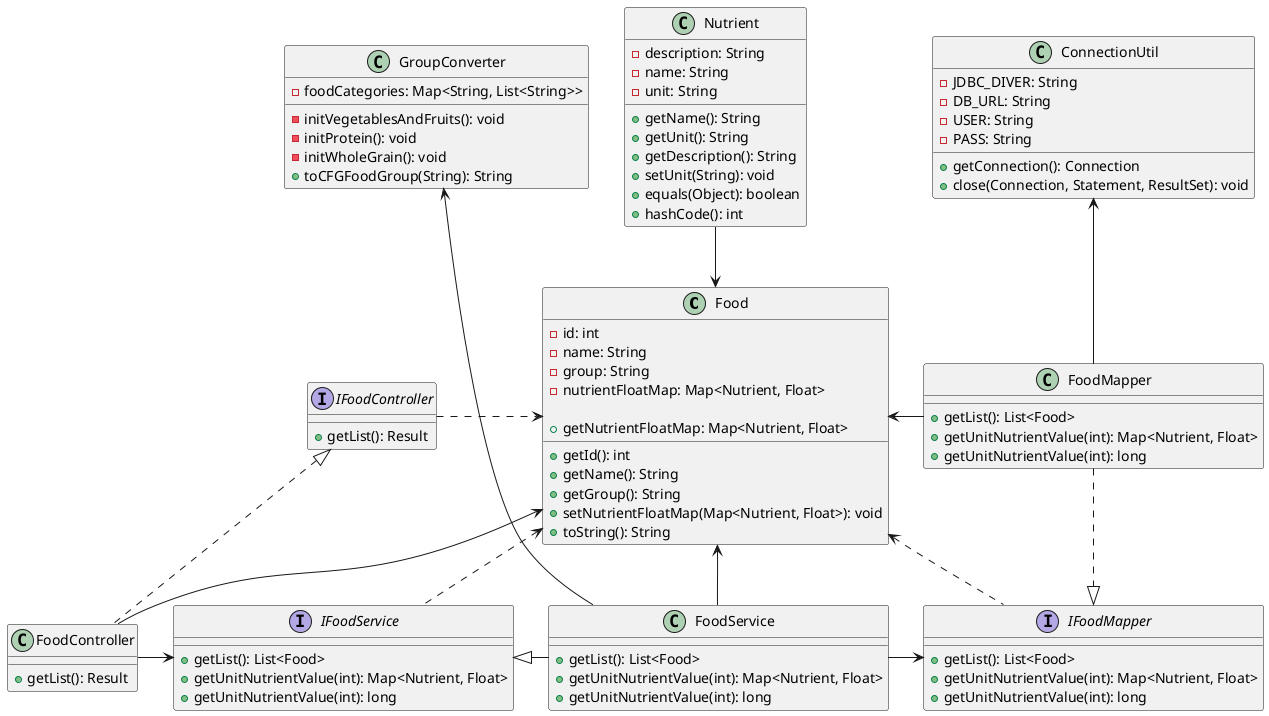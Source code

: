@startuml
'https://plantuml.com/class-diagram

class Food {
  - id: int
  - name: String
  - group: String
  - nutrientFloatMap: Map<Nutrient, Float>

  + getId(): int
  + getName(): String
  + getGroup(): String
  + getNutrientFloatMap: Map<Nutrient, Float>
  + setNutrientFloatMap(Map<Nutrient, Float>): void
  + toString(): String
}

class Nutrient {
  - description: String
  - name: String
  - unit: String

  + getName(): String
  + getUnit(): String
  + getDescription(): String
  + setUnit(String): void
  + equals(Object): boolean
  + hashCode(): int
}

interface IFoodController {
  + getList(): Result
}

interface IFoodService {
  + getList(): List<Food>
  + getUnitNutrientValue(int): Map<Nutrient, Float>
  + getUnitNutrientValue(int): long
}

interface IFoodMapper {
  + getList(): List<Food>
  + getUnitNutrientValue(int): Map<Nutrient, Float>
  + getUnitNutrientValue(int): long
}

class FoodController {
  + getList(): Result
}

class FoodService {
  + getList(): List<Food>
  + getUnitNutrientValue(int): Map<Nutrient, Float>
  + getUnitNutrientValue(int): long
}

class FoodMapper {
  + getList(): List<Food>
  + getUnitNutrientValue(int): Map<Nutrient, Float>
  + getUnitNutrientValue(int): long
}

class ConnectionUtil {
  - JDBC_DIVER: String
  - DB_URL: String
  - USER: String
  - PASS: String

  + getConnection(): Connection
  + close(Connection, Statement, ResultSet): void
}

IFoodController <|.. FoodController
FoodController -right-> IFoodService
FoodService -left-|> IFoodService
Food <.left. IFoodController
Food <-up- Nutrient
Food <-- FoodController
Food <.. IFoodService
Food <-- FoodService
FoodService -right-> IFoodMapper
ConnectionUtil <-down- FoodMapper
Food <.. IFoodMapper
Food <-right- FoodMapper
FoodMapper ..|> IFoodMapper

class GroupConverter {
  - foodCategories: Map<String, List<String>>

  - initVegetablesAndFruits(): void
  - initProtein(): void
  - initWholeGrain(): void
  + toCFGFoodGroup(String): String
}

GroupConverter -right[hidden]-> Nutrient
GroupConverter -down[hidden]-> IFoodController
GroupConverter <-- FoodService

@enduml